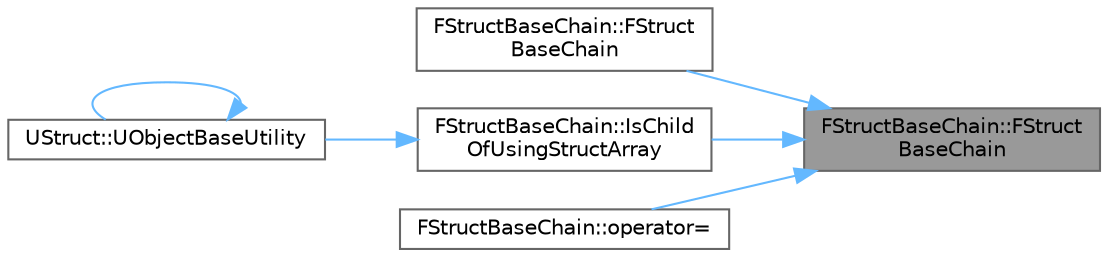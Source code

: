 digraph "FStructBaseChain::FStructBaseChain"
{
 // INTERACTIVE_SVG=YES
 // LATEX_PDF_SIZE
  bgcolor="transparent";
  edge [fontname=Helvetica,fontsize=10,labelfontname=Helvetica,labelfontsize=10];
  node [fontname=Helvetica,fontsize=10,shape=box,height=0.2,width=0.4];
  rankdir="RL";
  Node1 [id="Node000001",label="FStructBaseChain::FStruct\lBaseChain",height=0.2,width=0.4,color="gray40", fillcolor="grey60", style="filled", fontcolor="black",tooltip=" "];
  Node1 -> Node2 [id="edge1_Node000001_Node000002",dir="back",color="steelblue1",style="solid",tooltip=" "];
  Node2 [id="Node000002",label="FStructBaseChain::FStruct\lBaseChain",height=0.2,width=0.4,color="grey40", fillcolor="white", style="filled",URL="$df/d4c/classFStructBaseChain.html#af5e2000f1d61219d93cb315cc45c32c7",tooltip=" "];
  Node1 -> Node3 [id="edge2_Node000001_Node000003",dir="back",color="steelblue1",style="solid",tooltip=" "];
  Node3 [id="Node000003",label="FStructBaseChain::IsChild\lOfUsingStructArray",height=0.2,width=0.4,color="grey40", fillcolor="white", style="filled",URL="$df/d4c/classFStructBaseChain.html#ac3301b87a07ef3b4de098d71abba4aaa",tooltip=" "];
  Node3 -> Node4 [id="edge3_Node000003_Node000004",dir="back",color="steelblue1",style="solid",tooltip=" "];
  Node4 [id="Node000004",label="UStruct::UObjectBaseUtility",height=0.2,width=0.4,color="grey40", fillcolor="white", style="filled",URL="$dc/d19/classUStruct.html#acf29a1ee1c88296ae233f3108115b864",tooltip=" "];
  Node4 -> Node4 [id="edge4_Node000004_Node000004",dir="back",color="steelblue1",style="solid",tooltip=" "];
  Node1 -> Node5 [id="edge5_Node000001_Node000005",dir="back",color="steelblue1",style="solid",tooltip=" "];
  Node5 [id="Node000005",label="FStructBaseChain::operator=",height=0.2,width=0.4,color="grey40", fillcolor="white", style="filled",URL="$df/d4c/classFStructBaseChain.html#ad6d683f497d2f9709fe3b9caca06d491",tooltip=" "];
}
